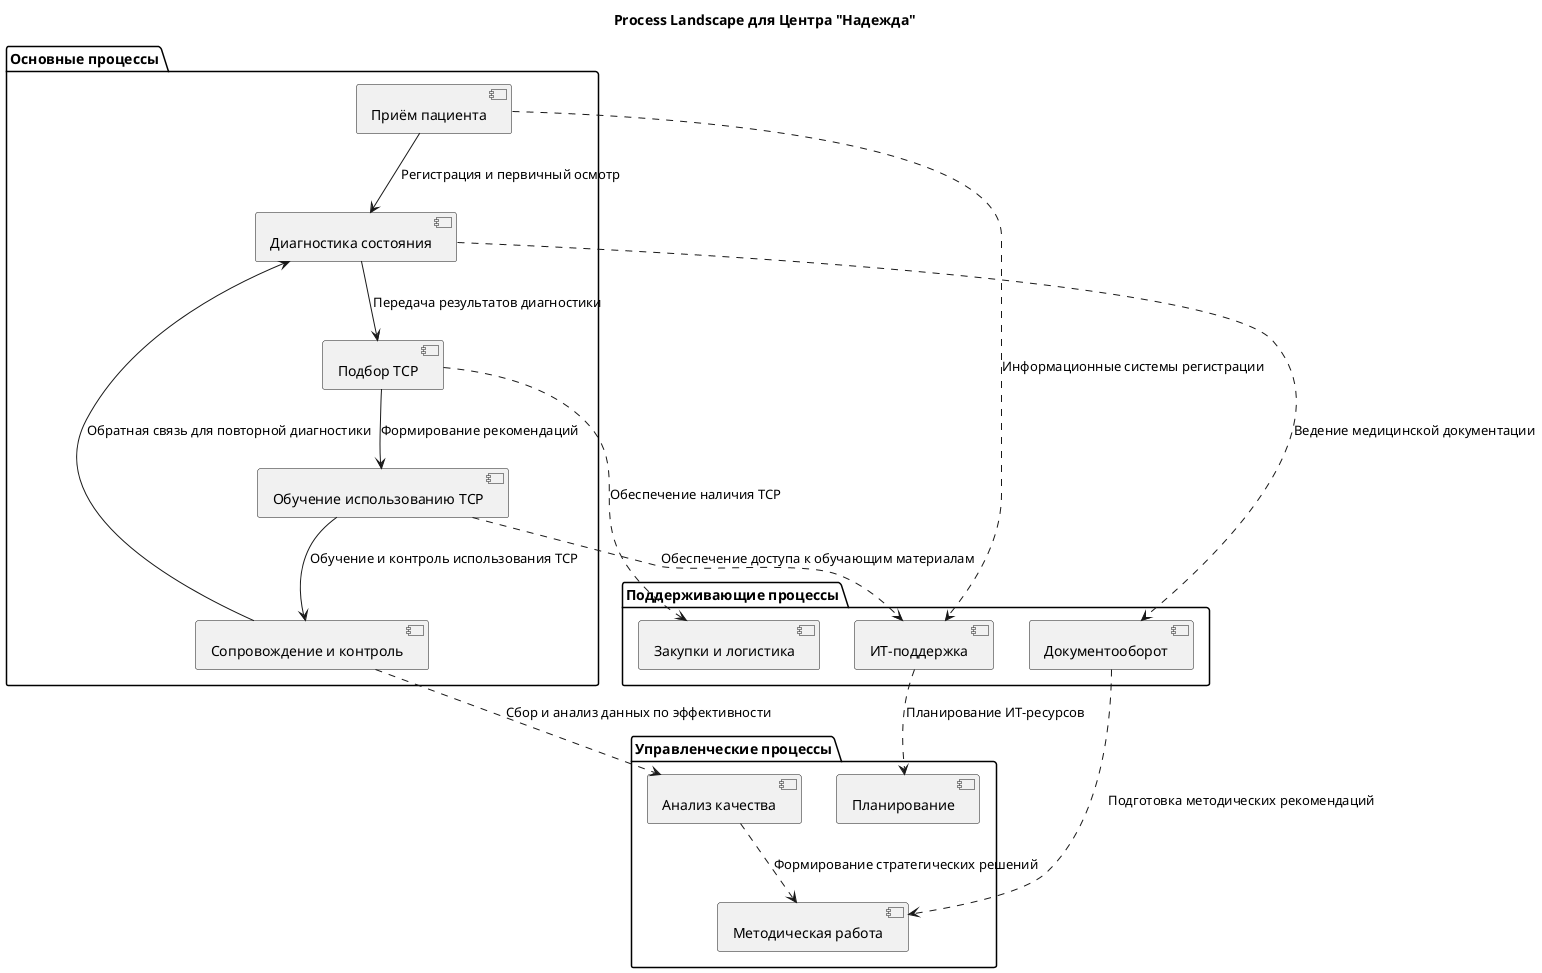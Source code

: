 @startuml
title Process Landscape для Центра "Надежда"

' Основные бизнес-процессы
package "Основные процессы" {
  [Приём пациента] as P
  [Диагностика состояния] as D
  [Подбор ТСР] as T
  [Обучение использованию ТСР] as O
  [Сопровождение и контроль] as S
}

' Поддерживающие процессы
package "Поддерживающие процессы" {
  [ИТ-поддержка] as IT
  [Закупки и логистика] as Z
  [Документооборот] as DOC
}

' Управленческие процессы
package "Управленческие процессы" {
  [Планирование] as PL
  [Анализ качества] as AQ
  [Методическая работа] as M
}

' Основные цепочки процессов
P --> D : Регистрация и первичный осмотр
D --> T : Передача результатов диагностики
T --> O : Формирование рекомендаций
O --> S : Обучение и контроль использования ТСР
S --> D : Обратная связь для повторной диагностики

' Взаимодействие с поддерживающими процессами
P ..> IT : Информационные системы регистрации
D ..> DOC : Ведение медицинской документации
T ..> Z : Обеспечение наличия ТСР
O ..> IT : Обеспечение доступа к обучающим материалам
S ..> AQ : Сбор и анализ данных по эффективности

' Взаимодействие с управленческими процессами
IT ..> PL : Планирование ИТ-ресурсов
DOC ..> M : Подготовка методических рекомендаций
AQ ..> M : Формирование стратегических решений

@enduml
